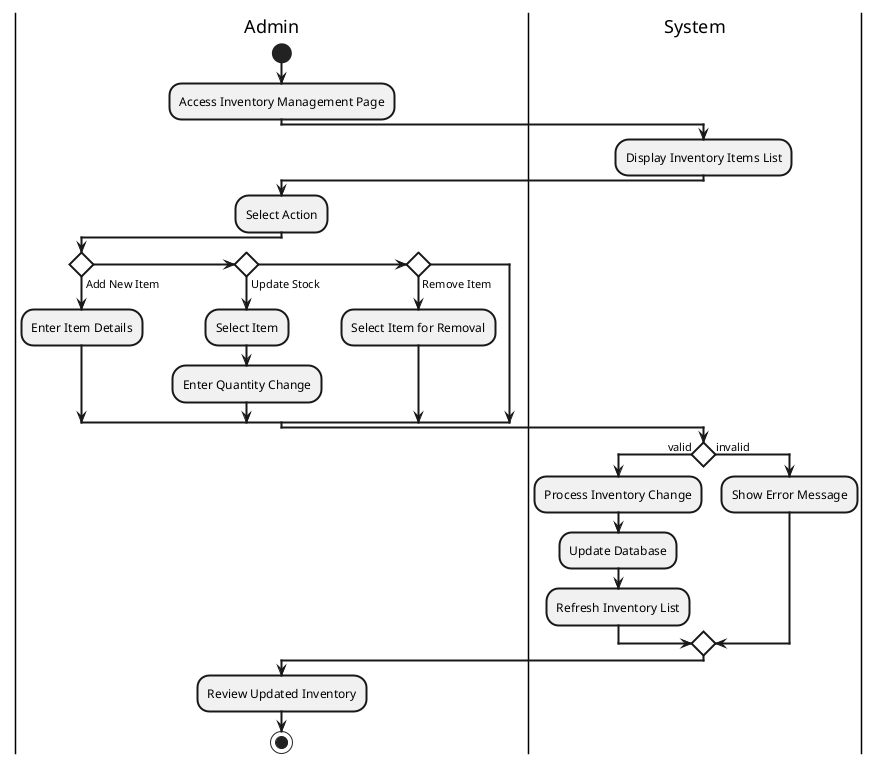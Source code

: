 @startuml
skinparam defaultTextAlignment center
skinparam ArrowThickness 2
skinparam ActivityBorderThickness 2
skinparam ActivityDiamondBackgroundColor white
skinparam ActivityDiamondBorderThickness 2

|Admin|
start
:Access Inventory Management Page;

|System|
:Display Inventory Items List;

|Admin|
:Select Action;

if () then (Add New Item)
  :Enter Item Details;
elseif () then (Update Stock)
  :Select Item;
  :Enter Quantity Change;
elseif () then (Remove Item)
  :Select Item for Removal;
endif

|System|
if () then (valid)
  :Process Inventory Change;
  :Update Database;
  :Refresh Inventory List;
else (invalid)
  :Show Error Message;
endif

|Admin|
:Review Updated Inventory;

stop

@enduml 